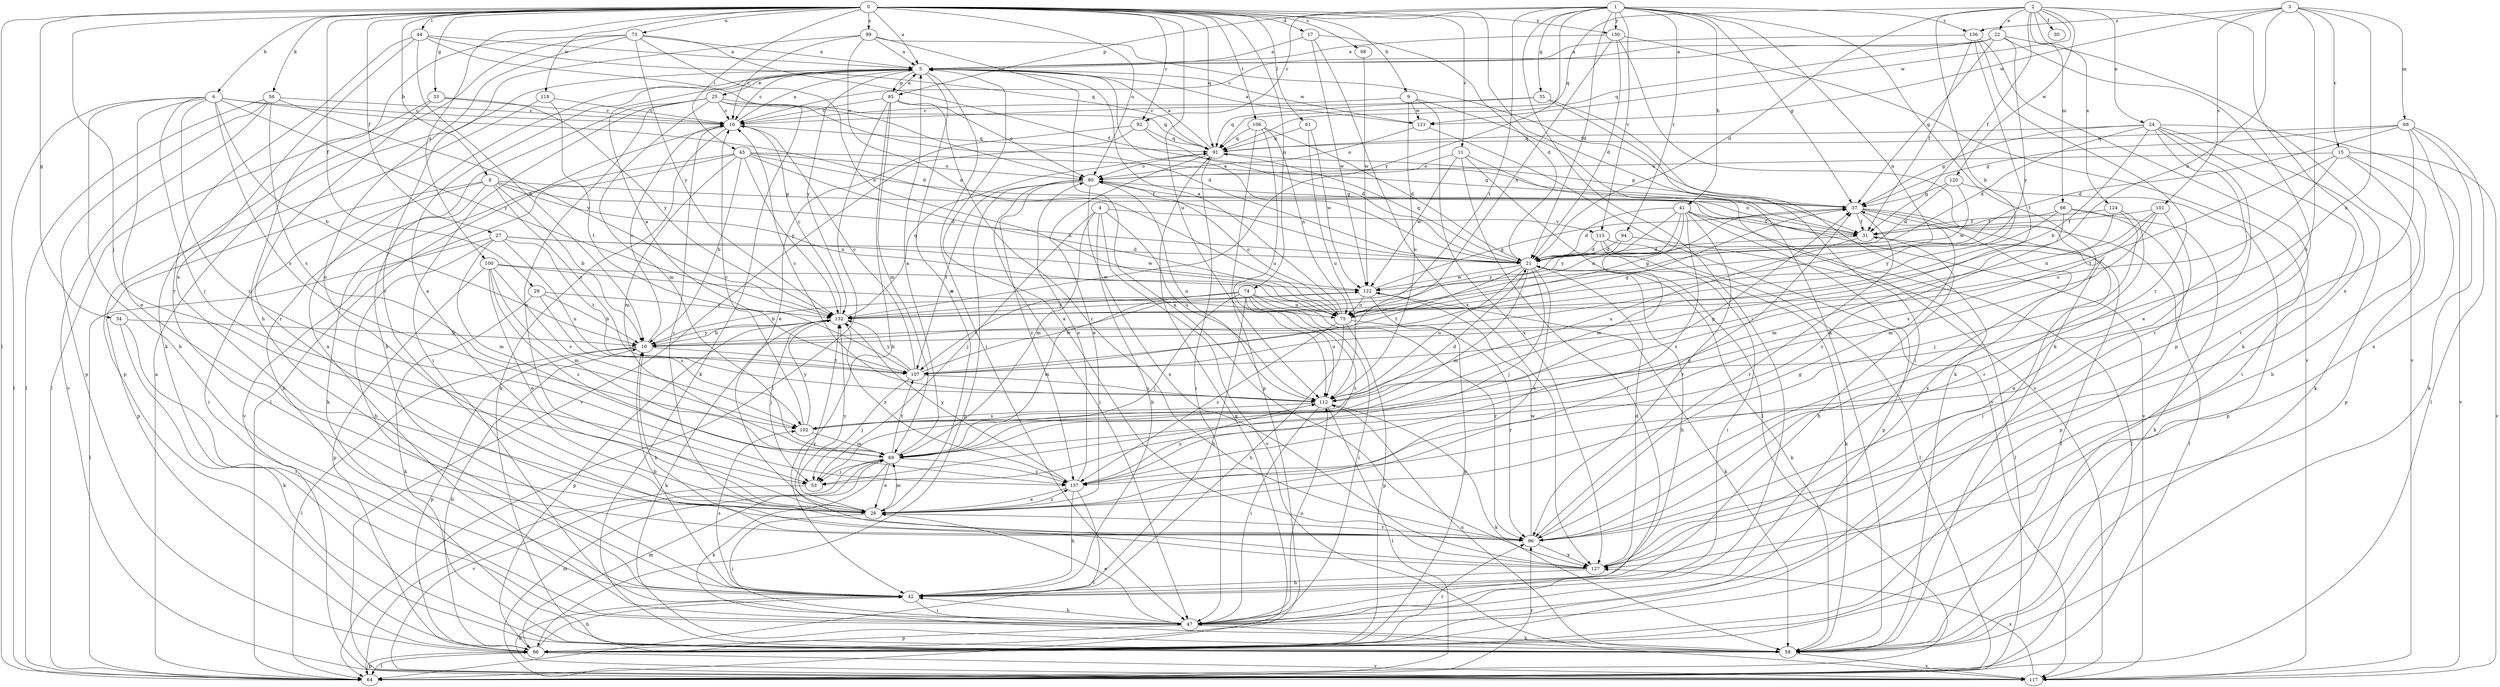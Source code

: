 strict digraph  {
0;
1;
2;
3;
4;
5;
6;
8;
9;
10;
11;
15;
16;
17;
21;
22;
24;
25;
26;
27;
29;
30;
31;
33;
34;
35;
37;
41;
42;
44;
45;
47;
53;
56;
58;
61;
64;
66;
68;
69;
73;
74;
75;
80;
85;
86;
91;
92;
94;
96;
98;
99;
100;
101;
102;
106;
107;
112;
113;
117;
118;
120;
121;
122;
124;
127;
130;
132;
136;
137;
0 -> 5  [label=a];
0 -> 6  [label=b];
0 -> 8  [label=b];
0 -> 9  [label=b];
0 -> 11  [label=c];
0 -> 17  [label=d];
0 -> 27  [label=f];
0 -> 29  [label=f];
0 -> 33  [label=g];
0 -> 34  [label=g];
0 -> 44  [label=i];
0 -> 45  [label=i];
0 -> 53  [label=j];
0 -> 56  [label=k];
0 -> 58  [label=k];
0 -> 61  [label=l];
0 -> 64  [label=l];
0 -> 73  [label=n];
0 -> 74  [label=n];
0 -> 80  [label=o];
0 -> 91  [label=q];
0 -> 92  [label=r];
0 -> 98  [label=s];
0 -> 99  [label=s];
0 -> 100  [label=s];
0 -> 106  [label=t];
0 -> 112  [label=u];
0 -> 118  [label=w];
0 -> 130  [label=y];
1 -> 21  [label=d];
1 -> 35  [label=g];
1 -> 37  [label=g];
1 -> 41  [label=h];
1 -> 47  [label=i];
1 -> 75  [label=n];
1 -> 85  [label=p];
1 -> 92  [label=r];
1 -> 94  [label=r];
1 -> 96  [label=r];
1 -> 107  [label=t];
1 -> 113  [label=v];
1 -> 130  [label=y];
1 -> 132  [label=y];
1 -> 136  [label=z];
2 -> 10  [label=b];
2 -> 21  [label=d];
2 -> 22  [label=e];
2 -> 24  [label=e];
2 -> 30  [label=f];
2 -> 31  [label=f];
2 -> 66  [label=m];
2 -> 91  [label=q];
2 -> 120  [label=w];
2 -> 121  [label=w];
2 -> 124  [label=x];
2 -> 127  [label=x];
3 -> 15  [label=c];
3 -> 68  [label=m];
3 -> 75  [label=n];
3 -> 101  [label=s];
3 -> 112  [label=u];
3 -> 121  [label=w];
3 -> 136  [label=z];
3 -> 137  [label=z];
4 -> 42  [label=h];
4 -> 53  [label=j];
4 -> 69  [label=m];
4 -> 112  [label=u];
4 -> 113  [label=v];
4 -> 117  [label=v];
5 -> 16  [label=c];
5 -> 25  [label=e];
5 -> 26  [label=e];
5 -> 47  [label=i];
5 -> 85  [label=p];
5 -> 121  [label=w];
5 -> 132  [label=y];
6 -> 10  [label=b];
6 -> 16  [label=c];
6 -> 21  [label=d];
6 -> 26  [label=e];
6 -> 42  [label=h];
6 -> 53  [label=j];
6 -> 64  [label=l];
6 -> 102  [label=s];
6 -> 132  [label=y];
6 -> 137  [label=z];
8 -> 10  [label=b];
8 -> 21  [label=d];
8 -> 37  [label=g];
8 -> 42  [label=h];
8 -> 47  [label=i];
8 -> 75  [label=n];
8 -> 86  [label=p];
8 -> 107  [label=t];
9 -> 16  [label=c];
9 -> 112  [label=u];
9 -> 117  [label=v];
9 -> 121  [label=w];
9 -> 127  [label=x];
10 -> 16  [label=c];
10 -> 37  [label=g];
10 -> 64  [label=l];
10 -> 86  [label=p];
10 -> 107  [label=t];
10 -> 132  [label=y];
11 -> 47  [label=i];
11 -> 64  [label=l];
11 -> 80  [label=o];
11 -> 117  [label=v];
11 -> 122  [label=w];
15 -> 42  [label=h];
15 -> 80  [label=o];
15 -> 86  [label=p];
15 -> 107  [label=t];
15 -> 112  [label=u];
15 -> 117  [label=v];
16 -> 5  [label=a];
16 -> 58  [label=k];
16 -> 64  [label=l];
16 -> 91  [label=q];
17 -> 5  [label=a];
17 -> 21  [label=d];
17 -> 122  [label=w];
17 -> 127  [label=x];
21 -> 5  [label=a];
21 -> 26  [label=e];
21 -> 42  [label=h];
21 -> 53  [label=j];
21 -> 58  [label=k];
21 -> 69  [label=m];
21 -> 91  [label=q];
21 -> 107  [label=t];
21 -> 112  [label=u];
21 -> 122  [label=w];
22 -> 5  [label=a];
22 -> 16  [label=c];
22 -> 37  [label=g];
22 -> 86  [label=p];
22 -> 91  [label=q];
22 -> 117  [label=v];
22 -> 132  [label=y];
24 -> 10  [label=b];
24 -> 21  [label=d];
24 -> 26  [label=e];
24 -> 37  [label=g];
24 -> 47  [label=i];
24 -> 58  [label=k];
24 -> 91  [label=q];
24 -> 96  [label=r];
24 -> 117  [label=v];
25 -> 16  [label=c];
25 -> 21  [label=d];
25 -> 26  [label=e];
25 -> 42  [label=h];
25 -> 47  [label=i];
25 -> 58  [label=k];
25 -> 69  [label=m];
25 -> 91  [label=q];
26 -> 5  [label=a];
26 -> 37  [label=g];
26 -> 47  [label=i];
26 -> 69  [label=m];
26 -> 96  [label=r];
26 -> 132  [label=y];
26 -> 137  [label=z];
27 -> 21  [label=d];
27 -> 42  [label=h];
27 -> 64  [label=l];
27 -> 69  [label=m];
27 -> 107  [label=t];
27 -> 112  [label=u];
27 -> 122  [label=w];
29 -> 10  [label=b];
29 -> 58  [label=k];
29 -> 102  [label=s];
29 -> 132  [label=y];
31 -> 21  [label=d];
31 -> 42  [label=h];
31 -> 80  [label=o];
31 -> 112  [label=u];
33 -> 16  [label=c];
33 -> 64  [label=l];
33 -> 96  [label=r];
33 -> 132  [label=y];
34 -> 10  [label=b];
34 -> 47  [label=i];
34 -> 58  [label=k];
35 -> 16  [label=c];
35 -> 47  [label=i];
35 -> 58  [label=k];
35 -> 91  [label=q];
37 -> 31  [label=f];
37 -> 47  [label=i];
37 -> 64  [label=l];
37 -> 96  [label=r];
37 -> 127  [label=x];
41 -> 21  [label=d];
41 -> 31  [label=f];
41 -> 64  [label=l];
41 -> 69  [label=m];
41 -> 75  [label=n];
41 -> 86  [label=p];
41 -> 96  [label=r];
41 -> 132  [label=y];
41 -> 137  [label=z];
42 -> 10  [label=b];
42 -> 47  [label=i];
42 -> 102  [label=s];
44 -> 5  [label=a];
44 -> 10  [label=b];
44 -> 26  [label=e];
44 -> 80  [label=o];
44 -> 91  [label=q];
44 -> 96  [label=r];
45 -> 10  [label=b];
45 -> 31  [label=f];
45 -> 37  [label=g];
45 -> 58  [label=k];
45 -> 69  [label=m];
45 -> 75  [label=n];
45 -> 80  [label=o];
45 -> 117  [label=v];
45 -> 132  [label=y];
47 -> 5  [label=a];
47 -> 26  [label=e];
47 -> 42  [label=h];
47 -> 58  [label=k];
47 -> 86  [label=p];
47 -> 112  [label=u];
53 -> 64  [label=l];
56 -> 16  [label=c];
56 -> 64  [label=l];
56 -> 86  [label=p];
56 -> 102  [label=s];
56 -> 117  [label=v];
56 -> 132  [label=y];
58 -> 31  [label=f];
58 -> 112  [label=u];
58 -> 117  [label=v];
61 -> 91  [label=q];
61 -> 112  [label=u];
61 -> 122  [label=w];
64 -> 5  [label=a];
64 -> 86  [label=p];
64 -> 91  [label=q];
64 -> 96  [label=r];
66 -> 31  [label=f];
66 -> 58  [label=k];
66 -> 86  [label=p];
66 -> 132  [label=y];
66 -> 137  [label=z];
68 -> 21  [label=d];
68 -> 37  [label=g];
68 -> 58  [label=k];
68 -> 64  [label=l];
68 -> 91  [label=q];
68 -> 96  [label=r];
68 -> 127  [label=x];
69 -> 5  [label=a];
69 -> 26  [label=e];
69 -> 53  [label=j];
69 -> 58  [label=k];
69 -> 107  [label=t];
69 -> 117  [label=v];
69 -> 137  [label=z];
73 -> 5  [label=a];
73 -> 26  [label=e];
73 -> 31  [label=f];
73 -> 42  [label=h];
73 -> 58  [label=k];
73 -> 75  [label=n];
73 -> 132  [label=y];
74 -> 10  [label=b];
74 -> 42  [label=h];
74 -> 47  [label=i];
74 -> 53  [label=j];
74 -> 69  [label=m];
74 -> 75  [label=n];
74 -> 96  [label=r];
74 -> 107  [label=t];
74 -> 112  [label=u];
74 -> 137  [label=z];
75 -> 5  [label=a];
75 -> 37  [label=g];
75 -> 42  [label=h];
75 -> 80  [label=o];
75 -> 86  [label=p];
75 -> 96  [label=r];
75 -> 137  [label=z];
80 -> 37  [label=g];
80 -> 47  [label=i];
80 -> 86  [label=p];
80 -> 107  [label=t];
80 -> 112  [label=u];
80 -> 127  [label=x];
80 -> 137  [label=z];
85 -> 5  [label=a];
85 -> 16  [label=c];
85 -> 42  [label=h];
85 -> 64  [label=l];
85 -> 69  [label=m];
85 -> 80  [label=o];
85 -> 96  [label=r];
86 -> 10  [label=b];
86 -> 42  [label=h];
86 -> 64  [label=l];
86 -> 69  [label=m];
86 -> 96  [label=r];
86 -> 117  [label=v];
91 -> 5  [label=a];
91 -> 26  [label=e];
91 -> 37  [label=g];
91 -> 47  [label=i];
91 -> 80  [label=o];
92 -> 21  [label=d];
92 -> 26  [label=e];
92 -> 91  [label=q];
92 -> 117  [label=v];
94 -> 21  [label=d];
94 -> 64  [label=l];
94 -> 132  [label=y];
96 -> 16  [label=c];
96 -> 37  [label=g];
96 -> 122  [label=w];
96 -> 127  [label=x];
98 -> 122  [label=w];
99 -> 5  [label=a];
99 -> 16  [label=c];
99 -> 31  [label=f];
99 -> 75  [label=n];
99 -> 96  [label=r];
99 -> 127  [label=x];
100 -> 26  [label=e];
100 -> 69  [label=m];
100 -> 75  [label=n];
100 -> 86  [label=p];
100 -> 102  [label=s];
100 -> 122  [label=w];
100 -> 137  [label=z];
101 -> 31  [label=f];
101 -> 69  [label=m];
101 -> 75  [label=n];
101 -> 102  [label=s];
101 -> 127  [label=x];
102 -> 16  [label=c];
102 -> 21  [label=d];
102 -> 37  [label=g];
102 -> 69  [label=m];
102 -> 132  [label=y];
106 -> 21  [label=d];
106 -> 75  [label=n];
106 -> 86  [label=p];
106 -> 91  [label=q];
106 -> 112  [label=u];
107 -> 5  [label=a];
107 -> 16  [label=c];
107 -> 53  [label=j];
107 -> 112  [label=u];
107 -> 122  [label=w];
107 -> 132  [label=y];
112 -> 16  [label=c];
112 -> 47  [label=i];
112 -> 58  [label=k];
112 -> 64  [label=l];
112 -> 102  [label=s];
113 -> 21  [label=d];
113 -> 47  [label=i];
113 -> 58  [label=k];
113 -> 64  [label=l];
117 -> 42  [label=h];
117 -> 69  [label=m];
117 -> 127  [label=x];
118 -> 16  [label=c];
118 -> 86  [label=p];
118 -> 107  [label=t];
120 -> 21  [label=d];
120 -> 37  [label=g];
120 -> 86  [label=p];
120 -> 122  [label=w];
121 -> 5  [label=a];
121 -> 80  [label=o];
121 -> 117  [label=v];
122 -> 37  [label=g];
122 -> 58  [label=k];
122 -> 75  [label=n];
122 -> 86  [label=p];
122 -> 132  [label=y];
124 -> 31  [label=f];
124 -> 53  [label=j];
124 -> 69  [label=m];
124 -> 96  [label=r];
127 -> 5  [label=a];
127 -> 10  [label=b];
127 -> 21  [label=d];
127 -> 42  [label=h];
127 -> 132  [label=y];
130 -> 5  [label=a];
130 -> 21  [label=d];
130 -> 58  [label=k];
130 -> 75  [label=n];
130 -> 117  [label=v];
132 -> 10  [label=b];
132 -> 16  [label=c];
132 -> 53  [label=j];
132 -> 58  [label=k];
132 -> 86  [label=p];
132 -> 91  [label=q];
132 -> 137  [label=z];
136 -> 5  [label=a];
136 -> 31  [label=f];
136 -> 58  [label=k];
136 -> 96  [label=r];
136 -> 107  [label=t];
137 -> 26  [label=e];
137 -> 42  [label=h];
137 -> 64  [label=l];
137 -> 80  [label=o];
137 -> 112  [label=u];
137 -> 132  [label=y];
}
